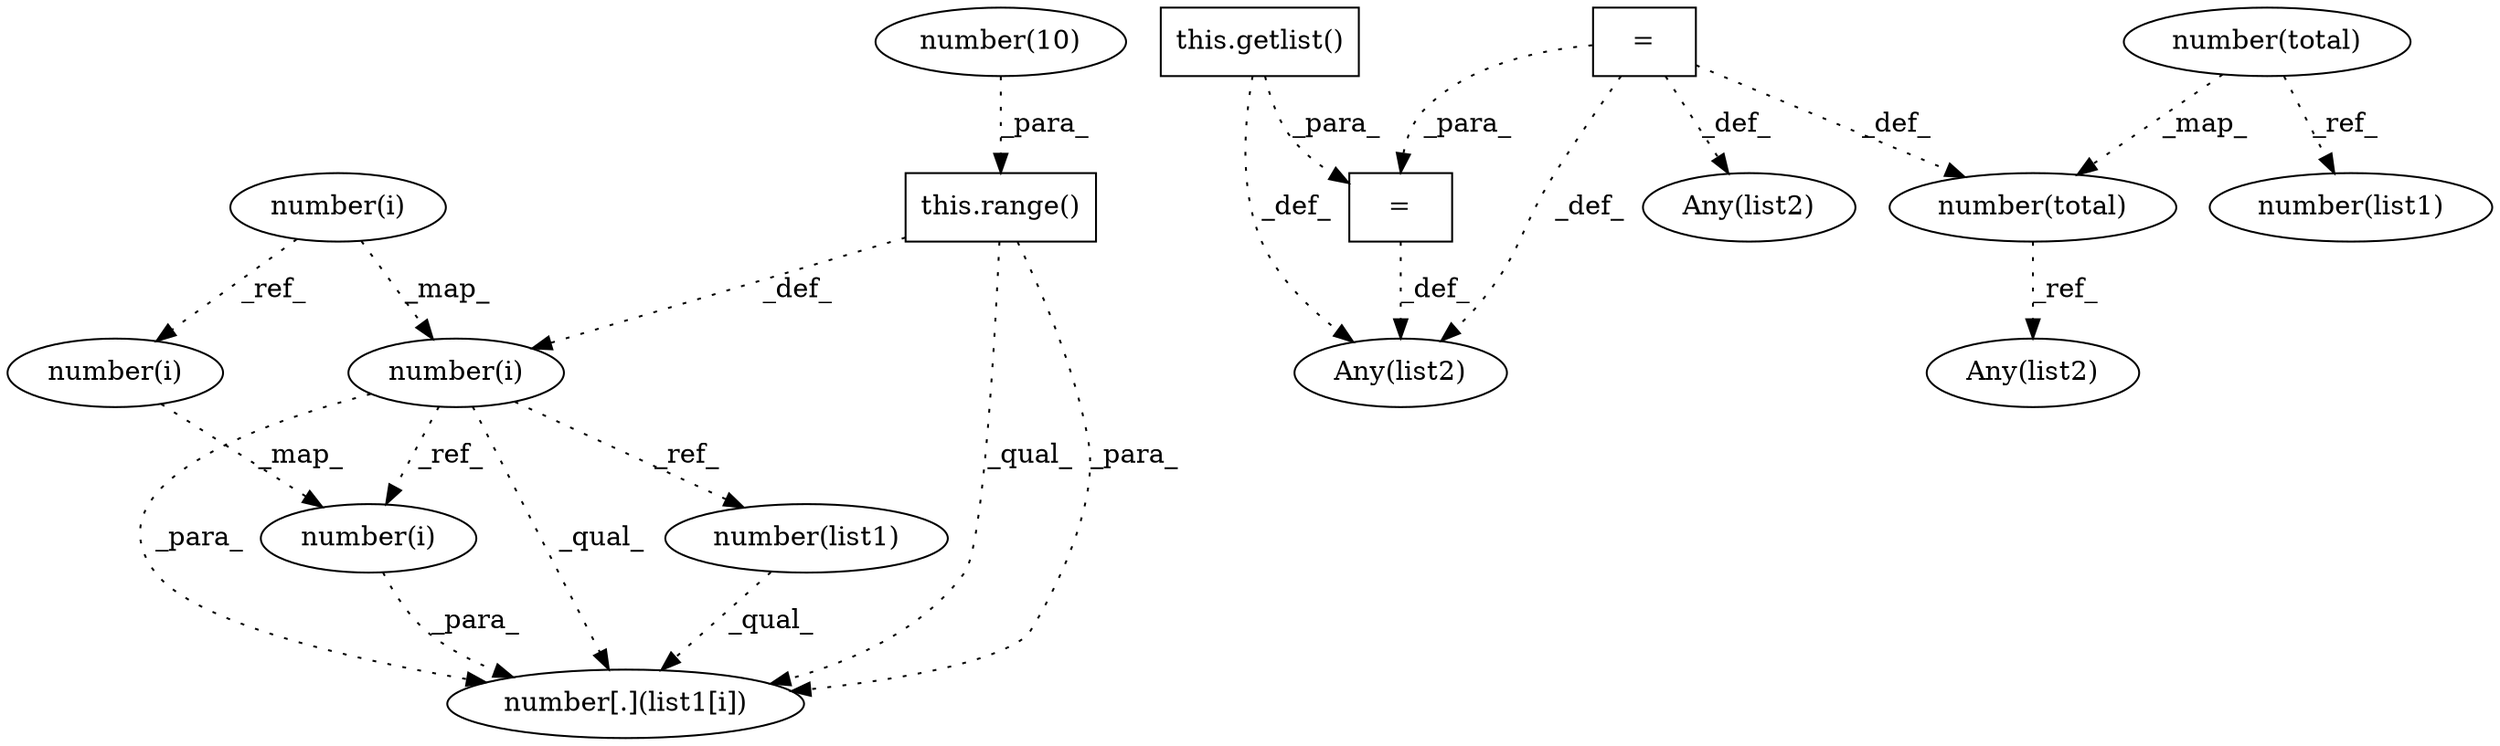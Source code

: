 digraph G {
1 [label="number(i)" shape=ellipse]
2 [label="=" shape=box]
3 [label="Any(list2)" shape=ellipse]
4 [label="number(list1)" shape=ellipse]
5 [label="number[.](list1[i])" shape=ellipse]
6 [label="number(i)" shape=ellipse]
7 [label="=" shape=box]
8 [label="number(total)" shape=ellipse]
9 [label="number(10)" shape=ellipse]
10 [label="this.getlist()" shape=box]
11 [label="Any(list2)" shape=ellipse]
12 [label="number(i)" shape=ellipse]
13 [label="number(i)" shape=ellipse]
14 [label="Any(list2)" shape=ellipse]
15 [label="number(total)" shape=ellipse]
16 [label="number(list1)" shape=ellipse]
17 [label="this.range()" shape=box]
17 -> 1 [label="_def_" style=dotted];
13 -> 1 [label="_map_" style=dotted];
7 -> 2 [label="_para_" style=dotted];
10 -> 2 [label="_para_" style=dotted];
2 -> 3 [label="_def_" style=dotted];
7 -> 3 [label="_def_" style=dotted];
10 -> 3 [label="_def_" style=dotted];
8 -> 4 [label="_ref_" style=dotted];
16 -> 5 [label="_qual_" style=dotted];
12 -> 5 [label="_para_" style=dotted];
1 -> 5 [label="_para_" style=dotted];
17 -> 5 [label="_para_" style=dotted];
1 -> 5 [label="_qual_" style=dotted];
17 -> 5 [label="_qual_" style=dotted];
13 -> 6 [label="_ref_" style=dotted];
7 -> 11 [label="_def_" style=dotted];
1 -> 12 [label="_ref_" style=dotted];
6 -> 12 [label="_map_" style=dotted];
15 -> 14 [label="_ref_" style=dotted];
7 -> 15 [label="_def_" style=dotted];
8 -> 15 [label="_map_" style=dotted];
1 -> 16 [label="_ref_" style=dotted];
9 -> 17 [label="_para_" style=dotted];
}